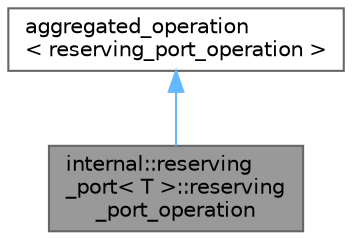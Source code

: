 digraph "internal::reserving_port&lt; T &gt;::reserving_port_operation"
{
 // LATEX_PDF_SIZE
  bgcolor="transparent";
  edge [fontname=Helvetica,fontsize=10,labelfontname=Helvetica,labelfontsize=10];
  node [fontname=Helvetica,fontsize=10,shape=box,height=0.2,width=0.4];
  Node1 [id="Node000001",label="internal::reserving\l_port\< T \>::reserving\l_port_operation",height=0.2,width=0.4,color="gray40", fillcolor="grey60", style="filled", fontcolor="black",tooltip=" "];
  Node2 -> Node1 [id="edge2_Node000001_Node000002",dir="back",color="steelblue1",style="solid",tooltip=" "];
  Node2 [id="Node000002",label="aggregated_operation\l\< reserving_port_operation \>",height=0.2,width=0.4,color="gray40", fillcolor="white", style="filled",tooltip=" "];
}
